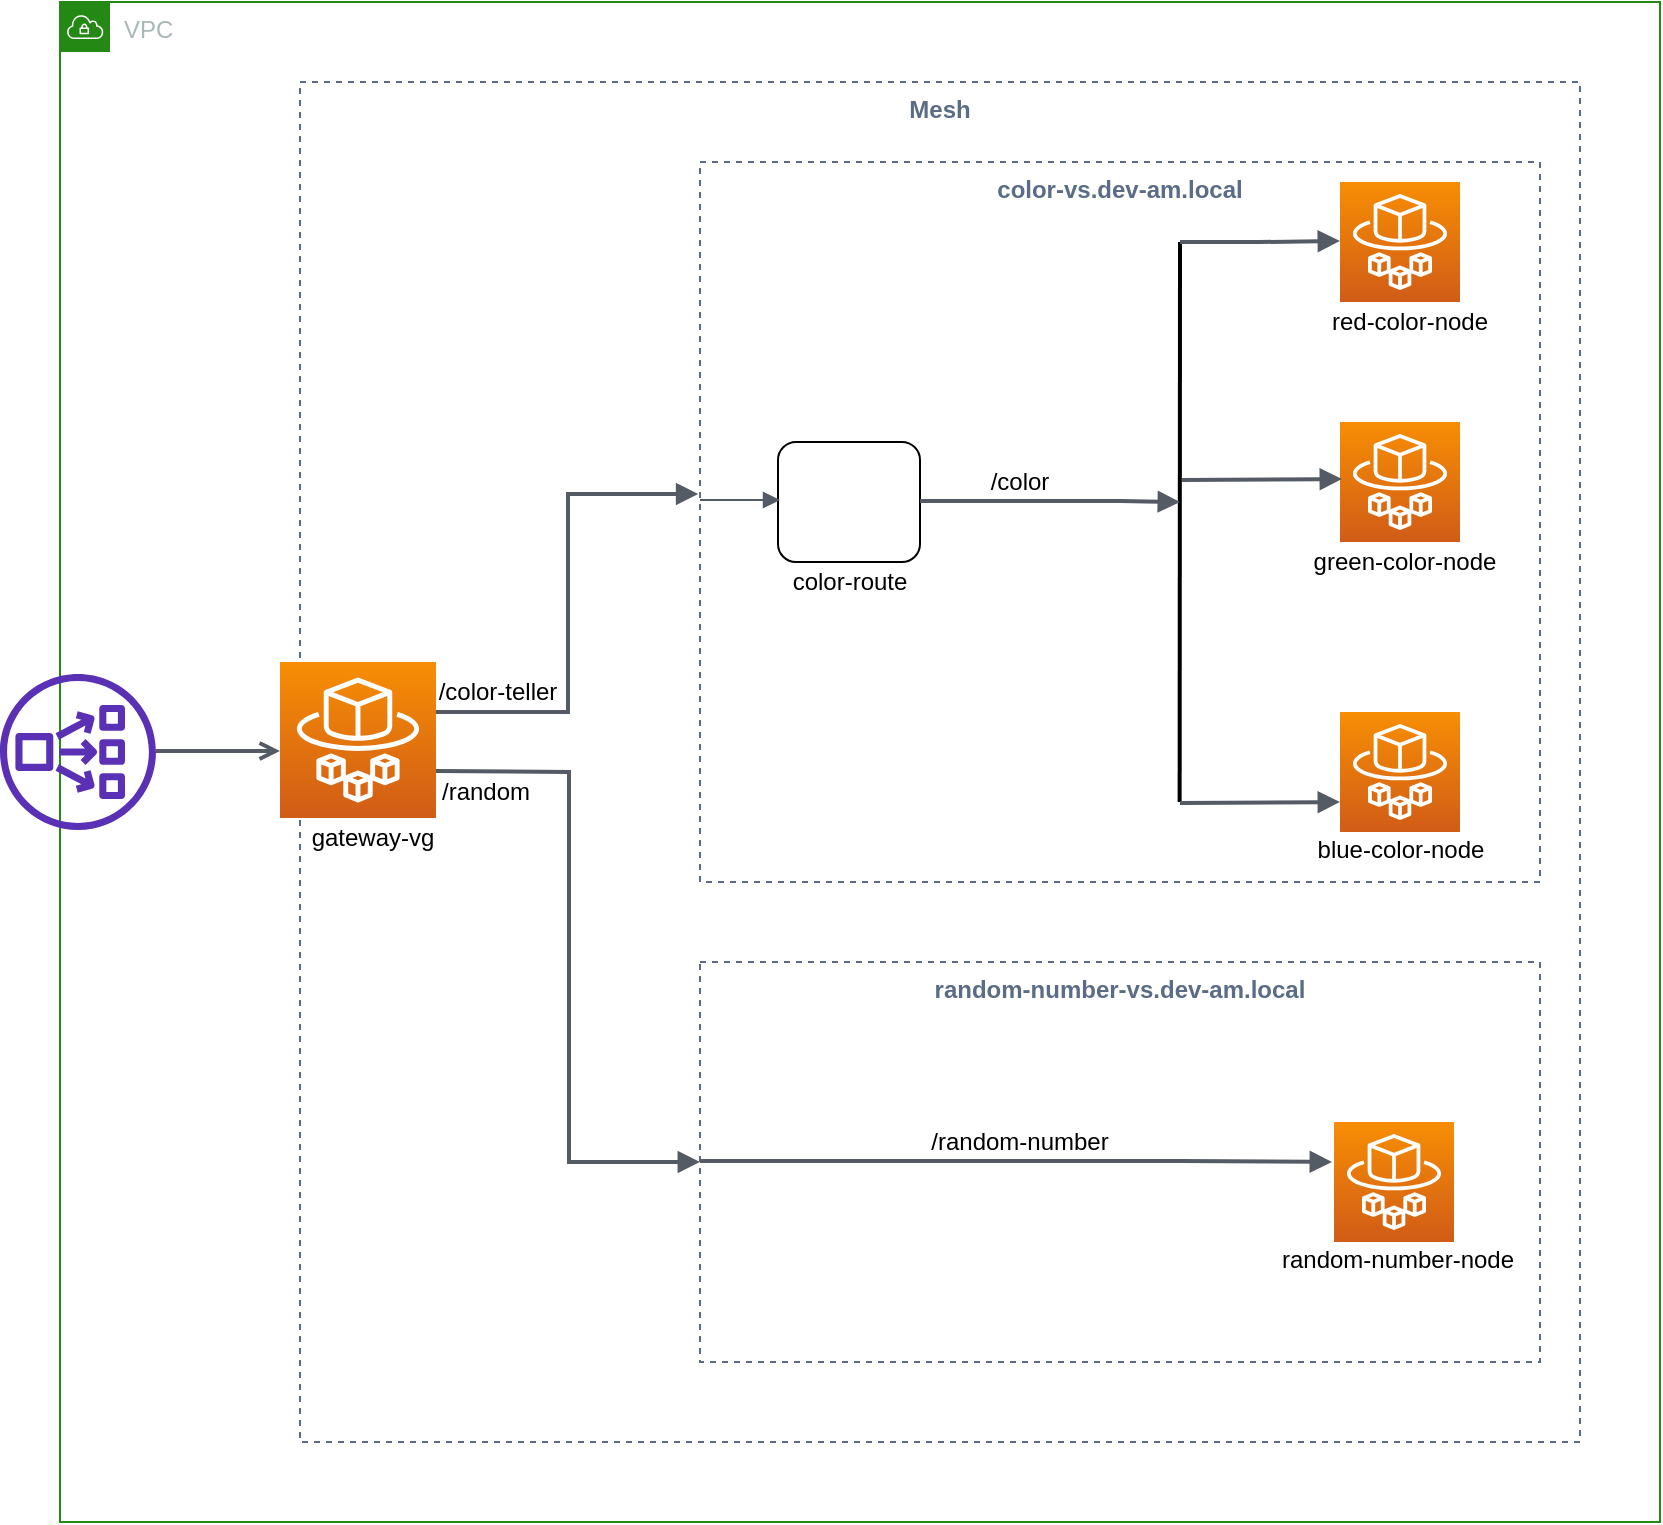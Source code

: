 <mxfile version="13.3.0"><diagram id="bLlhO43JXb8bpUwTcHHy" name="Page-1"><mxGraphModel dx="1422" dy="737" grid="1" gridSize="10" guides="1" tooltips="1" connect="1" arrows="1" fold="1" page="1" pageScale="1" pageWidth="850" pageHeight="1100" math="0" shadow="0"><root><mxCell id="0"/><mxCell id="1" parent="0"/><mxCell id="4pCsCQSArTjZDji5XtFP-1" value="VPC" style="points=[[0,0],[0.25,0],[0.5,0],[0.75,0],[1,0],[1,0.25],[1,0.5],[1,0.75],[1,1],[0.75,1],[0.5,1],[0.25,1],[0,1],[0,0.75],[0,0.5],[0,0.25]];outlineConnect=0;gradientColor=none;html=1;whiteSpace=wrap;fontSize=12;fontStyle=0;shape=mxgraph.aws4.group;grIcon=mxgraph.aws4.group_vpc;strokeColor=#248814;fillColor=none;verticalAlign=top;align=left;spacingLeft=30;fontColor=#AAB7B8;dashed=0;" vertex="1" parent="1"><mxGeometry x="40" y="40" width="800" height="760" as="geometry"/></mxCell><mxCell id="4pCsCQSArTjZDji5XtFP-2" value="" style="outlineConnect=0;fontColor=#232F3E;gradientColor=none;fillColor=#5A30B5;strokeColor=none;dashed=0;verticalLabelPosition=bottom;verticalAlign=top;align=center;html=1;fontSize=12;fontStyle=0;aspect=fixed;pointerEvents=1;shape=mxgraph.aws4.network_load_balancer;" vertex="1" parent="1"><mxGeometry x="10" y="376" width="78" height="78" as="geometry"/></mxCell><mxCell id="4pCsCQSArTjZDji5XtFP-3" value="Mesh" style="fillColor=none;strokeColor=#5A6C86;dashed=1;verticalAlign=top;fontStyle=1;fontColor=#5A6C86;" vertex="1" parent="1"><mxGeometry x="160" y="80" width="640" height="680" as="geometry"/></mxCell><mxCell id="4pCsCQSArTjZDji5XtFP-4" value="" style="outlineConnect=0;fontColor=#232F3E;gradientColor=#F78E04;gradientDirection=north;fillColor=#D05C17;strokeColor=#ffffff;dashed=0;verticalLabelPosition=bottom;verticalAlign=top;align=center;html=1;fontSize=12;fontStyle=0;aspect=fixed;shape=mxgraph.aws4.resourceIcon;resIcon=mxgraph.aws4.fargate;" vertex="1" parent="1"><mxGeometry x="150" y="370" width="78" height="78" as="geometry"/></mxCell><mxCell id="4pCsCQSArTjZDji5XtFP-6" value="" style="edgeStyle=orthogonalEdgeStyle;html=1;endArrow=open;elbow=vertical;startArrow=none;endFill=0;strokeColor=#545B64;rounded=0;strokeWidth=2;" edge="1" parent="1"><mxGeometry width="100" relative="1" as="geometry"><mxPoint x="88" y="414.5" as="sourcePoint"/><mxPoint x="150" y="415" as="targetPoint"/><Array as="points"><mxPoint x="150" y="415"/><mxPoint x="150" y="415"/></Array></mxGeometry></mxCell><mxCell id="4pCsCQSArTjZDji5XtFP-7" value="color-vs.dev-am.local" style="fillColor=none;strokeColor=#5A6C86;dashed=1;verticalAlign=top;fontStyle=1;fontColor=#5A6C86;" vertex="1" parent="1"><mxGeometry x="360" y="120" width="420" height="360" as="geometry"/></mxCell><mxCell id="4pCsCQSArTjZDji5XtFP-8" value="" style="rounded=1;whiteSpace=wrap;html=1;" vertex="1" parent="1"><mxGeometry x="399" y="260" width="71" height="60" as="geometry"/></mxCell><mxCell id="4pCsCQSArTjZDji5XtFP-9" value="color-route" style="text;html=1;strokeColor=none;fillColor=none;align=center;verticalAlign=middle;whiteSpace=wrap;rounded=0;" vertex="1" parent="1"><mxGeometry x="405" y="320" width="60" height="20" as="geometry"/></mxCell><mxCell id="4pCsCQSArTjZDji5XtFP-10" value="" style="outlineConnect=0;fontColor=#232F3E;gradientColor=#F78E04;gradientDirection=north;fillColor=#D05C17;strokeColor=#ffffff;dashed=0;verticalLabelPosition=bottom;verticalAlign=top;align=center;html=1;fontSize=12;fontStyle=0;aspect=fixed;shape=mxgraph.aws4.resourceIcon;resIcon=mxgraph.aws4.fargate;" vertex="1" parent="1"><mxGeometry x="680" y="130" width="60" height="60" as="geometry"/></mxCell><mxCell id="4pCsCQSArTjZDji5XtFP-11" value="" style="outlineConnect=0;fontColor=#232F3E;gradientColor=#F78E04;gradientDirection=north;fillColor=#D05C17;strokeColor=#ffffff;dashed=0;verticalLabelPosition=bottom;verticalAlign=top;align=center;html=1;fontSize=12;fontStyle=0;aspect=fixed;shape=mxgraph.aws4.resourceIcon;resIcon=mxgraph.aws4.fargate;" vertex="1" parent="1"><mxGeometry x="680" y="250" width="60" height="60" as="geometry"/></mxCell><mxCell id="4pCsCQSArTjZDji5XtFP-12" value="" style="outlineConnect=0;fontColor=#232F3E;gradientColor=#F78E04;gradientDirection=north;fillColor=#D05C17;strokeColor=#ffffff;dashed=0;verticalLabelPosition=bottom;verticalAlign=top;align=center;html=1;fontSize=12;fontStyle=0;aspect=fixed;shape=mxgraph.aws4.resourceIcon;resIcon=mxgraph.aws4.fargate;" vertex="1" parent="1"><mxGeometry x="680" y="395" width="60" height="60" as="geometry"/></mxCell><mxCell id="4pCsCQSArTjZDji5XtFP-13" value="red-color-node" style="text;html=1;strokeColor=none;fillColor=none;align=center;verticalAlign=middle;whiteSpace=wrap;rounded=0;" vertex="1" parent="1"><mxGeometry x="670" y="190" width="90" height="20" as="geometry"/></mxCell><mxCell id="4pCsCQSArTjZDji5XtFP-14" value="green-color-node" style="text;html=1;strokeColor=none;fillColor=none;align=center;verticalAlign=middle;whiteSpace=wrap;rounded=0;" vertex="1" parent="1"><mxGeometry x="665" y="310" width="95" height="20" as="geometry"/></mxCell><mxCell id="4pCsCQSArTjZDji5XtFP-17" value="blue-color-node" style="text;html=1;strokeColor=none;fillColor=none;align=center;verticalAlign=middle;whiteSpace=wrap;rounded=0;" vertex="1" parent="1"><mxGeometry x="662.5" y="454" width="95" height="20" as="geometry"/></mxCell><mxCell id="4pCsCQSArTjZDji5XtFP-18" value="" style="endArrow=none;html=1;strokeWidth=2;exitX=0.571;exitY=0.889;exitDx=0;exitDy=0;exitPerimeter=0;" edge="1" parent="1" source="4pCsCQSArTjZDji5XtFP-7"><mxGeometry width="50" height="50" relative="1" as="geometry"><mxPoint x="550" y="210" as="sourcePoint"/><mxPoint x="600" y="160" as="targetPoint"/></mxGeometry></mxCell><mxCell id="4pCsCQSArTjZDji5XtFP-19" value="" style="edgeStyle=orthogonalEdgeStyle;html=1;endArrow=block;elbow=vertical;startArrow=none;endFill=1;strokeColor=#545B64;rounded=0;strokeWidth=2;" edge="1" parent="1"><mxGeometry width="100" relative="1" as="geometry"><mxPoint x="600" y="160" as="sourcePoint"/><mxPoint x="680" y="159.5" as="targetPoint"/><Array as="points"><mxPoint x="640" y="160"/></Array></mxGeometry></mxCell><mxCell id="4pCsCQSArTjZDji5XtFP-20" value="" style="edgeStyle=orthogonalEdgeStyle;html=1;endArrow=block;elbow=vertical;startArrow=none;endFill=1;strokeColor=#545B64;rounded=0;strokeWidth=2;" edge="1" parent="1"><mxGeometry width="100" relative="1" as="geometry"><mxPoint x="600" y="440.5" as="sourcePoint"/><mxPoint x="680" y="440" as="targetPoint"/><Array as="points"><mxPoint x="600" y="440.5"/></Array></mxGeometry></mxCell><mxCell id="4pCsCQSArTjZDji5XtFP-26" value="" style="edgeStyle=orthogonalEdgeStyle;html=1;endArrow=block;elbow=vertical;startArrow=none;endFill=1;strokeColor=#545B64;rounded=0;strokeWidth=2;" edge="1" parent="1"><mxGeometry width="100" relative="1" as="geometry"><mxPoint x="601" y="279" as="sourcePoint"/><mxPoint x="681" y="278.5" as="targetPoint"/><Array as="points"><mxPoint x="601" y="279"/></Array></mxGeometry></mxCell><mxCell id="4pCsCQSArTjZDji5XtFP-27" value="" style="edgeStyle=orthogonalEdgeStyle;html=1;endArrow=block;elbow=vertical;startArrow=none;endFill=1;strokeColor=#545B64;rounded=0;strokeWidth=2;" edge="1" parent="1"><mxGeometry width="100" relative="1" as="geometry"><mxPoint x="470" y="289.5" as="sourcePoint"/><mxPoint x="600" y="290" as="targetPoint"/><Array as="points"><mxPoint x="570" y="290"/><mxPoint x="570" y="290"/></Array></mxGeometry></mxCell><mxCell id="4pCsCQSArTjZDji5XtFP-30" value="/color" style="text;html=1;strokeColor=none;fillColor=none;align=center;verticalAlign=middle;whiteSpace=wrap;rounded=0;" vertex="1" parent="1"><mxGeometry x="500" y="270" width="40" height="20" as="geometry"/></mxCell><mxCell id="4pCsCQSArTjZDji5XtFP-31" value="" style="edgeStyle=orthogonalEdgeStyle;html=1;endArrow=block;elbow=vertical;startArrow=none;endFill=1;strokeColor=#545B64;rounded=0;entryX=-0.002;entryY=0.461;entryDx=0;entryDy=0;entryPerimeter=0;strokeWidth=2;" edge="1" parent="1" target="4pCsCQSArTjZDji5XtFP-7"><mxGeometry width="100" relative="1" as="geometry"><mxPoint x="228" y="395" as="sourcePoint"/><mxPoint x="328" y="395" as="targetPoint"/><Array as="points"><mxPoint x="294" y="395"/><mxPoint x="294" y="286"/></Array></mxGeometry></mxCell><mxCell id="4pCsCQSArTjZDji5XtFP-32" value="/color-teller" style="text;html=1;strokeColor=none;fillColor=none;align=center;verticalAlign=middle;whiteSpace=wrap;rounded=0;" vertex="1" parent="1"><mxGeometry x="228" y="375" width="62" height="20" as="geometry"/></mxCell><mxCell id="4pCsCQSArTjZDji5XtFP-33" value="" style="edgeStyle=orthogonalEdgeStyle;html=1;endArrow=block;elbow=vertical;startArrow=none;endFill=1;strokeColor=#545B64;rounded=0;" edge="1" parent="1"><mxGeometry width="100" relative="1" as="geometry"><mxPoint x="360" y="289" as="sourcePoint"/><mxPoint x="400" y="289" as="targetPoint"/></mxGeometry></mxCell><mxCell id="4pCsCQSArTjZDji5XtFP-34" value="random-number-vs.dev-am.local" style="fillColor=none;strokeColor=#5A6C86;dashed=1;verticalAlign=top;fontStyle=1;fontColor=#5A6C86;" vertex="1" parent="1"><mxGeometry x="360" y="520" width="420" height="200" as="geometry"/></mxCell><mxCell id="4pCsCQSArTjZDji5XtFP-35" value="gateway-vg" style="text;html=1;strokeColor=none;fillColor=none;align=center;verticalAlign=middle;whiteSpace=wrap;rounded=0;" vertex="1" parent="1"><mxGeometry x="161" y="448" width="71" height="20" as="geometry"/></mxCell><mxCell id="4pCsCQSArTjZDji5XtFP-36" value="" style="outlineConnect=0;fontColor=#232F3E;gradientColor=#F78E04;gradientDirection=north;fillColor=#D05C17;strokeColor=#ffffff;dashed=0;verticalLabelPosition=bottom;verticalAlign=top;align=center;html=1;fontSize=12;fontStyle=0;aspect=fixed;shape=mxgraph.aws4.resourceIcon;resIcon=mxgraph.aws4.fargate;" vertex="1" parent="1"><mxGeometry x="677" y="600" width="60" height="60" as="geometry"/></mxCell><mxCell id="4pCsCQSArTjZDji5XtFP-37" value="random-number-node" style="text;html=1;strokeColor=none;fillColor=none;align=center;verticalAlign=middle;whiteSpace=wrap;rounded=0;" vertex="1" parent="1"><mxGeometry x="639" y="659" width="140" height="20" as="geometry"/></mxCell><mxCell id="4pCsCQSArTjZDji5XtFP-38" value="" style="edgeStyle=orthogonalEdgeStyle;html=1;endArrow=block;elbow=vertical;startArrow=none;endFill=1;strokeColor=#545B64;rounded=0;entryX=0;entryY=0.5;entryDx=0;entryDy=0;strokeWidth=2;" edge="1" parent="1" target="4pCsCQSArTjZDji5XtFP-34"><mxGeometry width="100" relative="1" as="geometry"><mxPoint x="228" y="424.5" as="sourcePoint"/><mxPoint x="328" y="424.5" as="targetPoint"/></mxGeometry></mxCell><mxCell id="4pCsCQSArTjZDji5XtFP-39" value="/random" style="text;html=1;strokeColor=none;fillColor=none;align=center;verticalAlign=middle;whiteSpace=wrap;rounded=0;" vertex="1" parent="1"><mxGeometry x="233" y="425" width="40" height="20" as="geometry"/></mxCell><mxCell id="4pCsCQSArTjZDji5XtFP-40" value="" style="edgeStyle=orthogonalEdgeStyle;html=1;endArrow=block;elbow=vertical;startArrow=none;endFill=1;strokeColor=#545B64;rounded=0;strokeWidth=2;" edge="1" parent="1"><mxGeometry width="100" relative="1" as="geometry"><mxPoint x="360" y="619.5" as="sourcePoint"/><mxPoint x="676" y="620" as="targetPoint"/><Array as="points"><mxPoint x="600" y="620"/><mxPoint x="600" y="620"/></Array></mxGeometry></mxCell><mxCell id="4pCsCQSArTjZDji5XtFP-41" value="/random-number" style="text;html=1;strokeColor=none;fillColor=none;align=center;verticalAlign=middle;whiteSpace=wrap;rounded=0;" vertex="1" parent="1"><mxGeometry x="470" y="600" width="100" height="20" as="geometry"/></mxCell></root></mxGraphModel></diagram></mxfile>